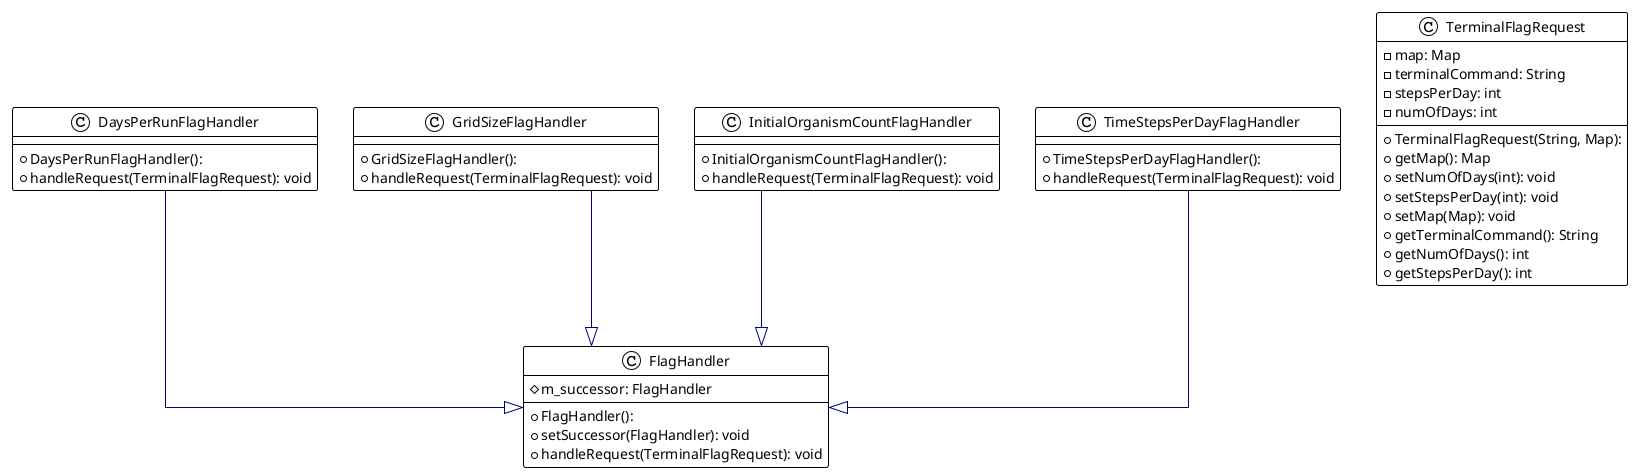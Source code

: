 @startuml

!theme plain
top to bottom direction
skinparam linetype ortho

class DaysPerRunFlagHandler {
  + DaysPerRunFlagHandler(): 
  + handleRequest(TerminalFlagRequest): void
}
class FlagHandler {
  + FlagHandler(): 
  # m_successor: FlagHandler
  + setSuccessor(FlagHandler): void
  + handleRequest(TerminalFlagRequest): void
}
class GridSizeFlagHandler {
  + GridSizeFlagHandler(): 
  + handleRequest(TerminalFlagRequest): void
}
class InitialOrganismCountFlagHandler {
  + InitialOrganismCountFlagHandler(): 
  + handleRequest(TerminalFlagRequest): void
}
class TerminalFlagRequest {
  + TerminalFlagRequest(String, Map): 
  - map: Map
  - terminalCommand: String
  - stepsPerDay: int
  - numOfDays: int
  + getMap(): Map
  + setNumOfDays(int): void
  + setStepsPerDay(int): void
  + setMap(Map): void
  + getTerminalCommand(): String
  + getNumOfDays(): int
  + getStepsPerDay(): int
}
class TimeStepsPerDayFlagHandler {
  + TimeStepsPerDayFlagHandler(): 
  + handleRequest(TerminalFlagRequest): void
}

DaysPerRunFlagHandler            -[#000082,plain]-^  FlagHandler                     
GridSizeFlagHandler              -[#000082,plain]-^  FlagHandler                     
InitialOrganismCountFlagHandler  -[#000082,plain]-^  FlagHandler                     
TimeStepsPerDayFlagHandler       -[#000082,plain]-^  FlagHandler                     
@enduml
